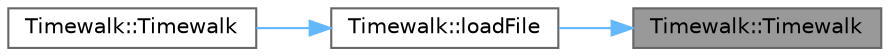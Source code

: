 digraph "Timewalk::Timewalk"
{
 // LATEX_PDF_SIZE
  bgcolor="transparent";
  edge [fontname=Helvetica,fontsize=10,labelfontname=Helvetica,labelfontsize=10];
  node [fontname=Helvetica,fontsize=10,shape=box,height=0.2,width=0.4];
  rankdir="RL";
  Node1 [id="Node000001",label="Timewalk::Timewalk",height=0.2,width=0.4,color="gray40", fillcolor="grey60", style="filled", fontcolor="black",tooltip=" "];
  Node1 -> Node2 [id="edge1_Node000001_Node000002",dir="back",color="steelblue1",style="solid",tooltip=" "];
  Node2 [id="Node000002",label="Timewalk::loadFile",height=0.2,width=0.4,color="grey40", fillcolor="white", style="filled",URL="$class_timewalk.html#abe911d2d25eefb7886fe35c41f1d61db",tooltip=" "];
  Node2 -> Node3 [id="edge2_Node000002_Node000003",dir="back",color="steelblue1",style="solid",tooltip=" "];
  Node3 [id="Node000003",label="Timewalk::Timewalk",height=0.2,width=0.4,color="grey40", fillcolor="white", style="filled",URL="$class_timewalk.html#ac6d66ef44ed399a2d12c24d083d71b3f",tooltip=" "];
}

